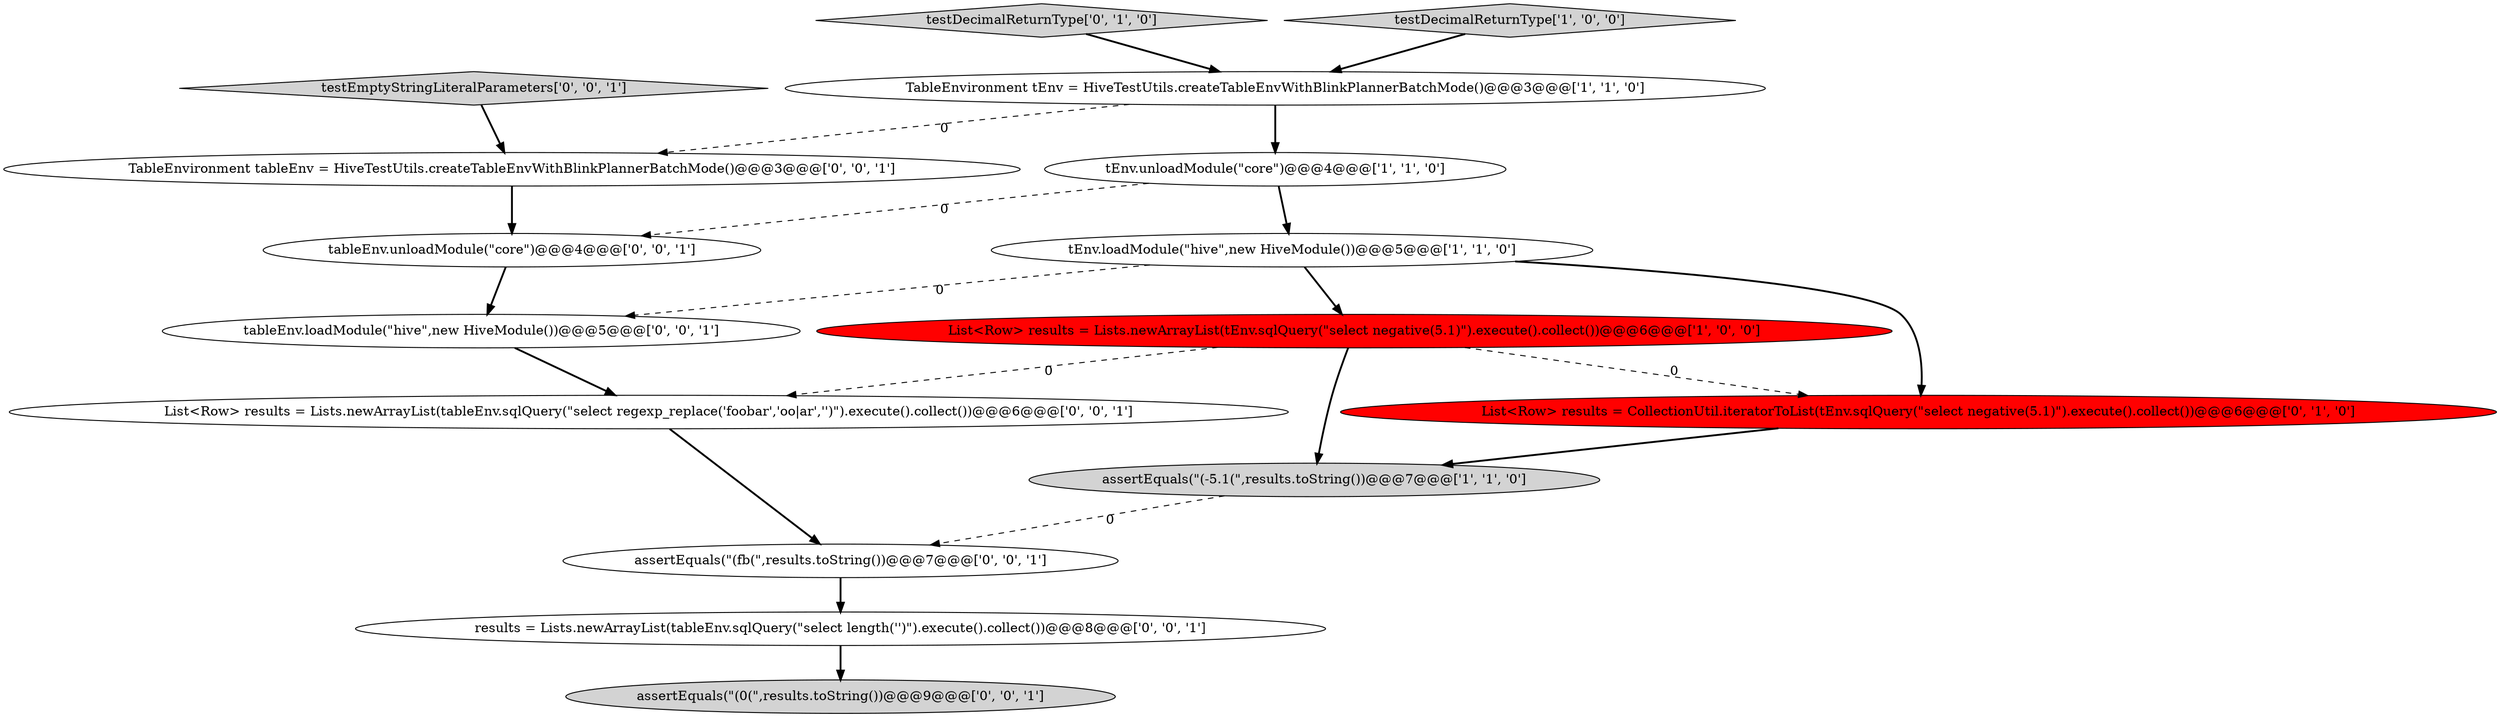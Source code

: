 digraph {
4 [style = filled, label = "List<Row> results = Lists.newArrayList(tEnv.sqlQuery(\"select negative(5.1)\").execute().collect())@@@6@@@['1', '0', '0']", fillcolor = red, shape = ellipse image = "AAA1AAABBB1BBB"];
13 [style = filled, label = "assertEquals(\"(0(\",results.toString())@@@9@@@['0', '0', '1']", fillcolor = lightgray, shape = ellipse image = "AAA0AAABBB3BBB"];
7 [style = filled, label = "testDecimalReturnType['0', '1', '0']", fillcolor = lightgray, shape = diamond image = "AAA0AAABBB2BBB"];
8 [style = filled, label = "TableEnvironment tableEnv = HiveTestUtils.createTableEnvWithBlinkPlannerBatchMode()@@@3@@@['0', '0', '1']", fillcolor = white, shape = ellipse image = "AAA0AAABBB3BBB"];
3 [style = filled, label = "assertEquals(\"(-5.1(\",results.toString())@@@7@@@['1', '1', '0']", fillcolor = lightgray, shape = ellipse image = "AAA0AAABBB1BBB"];
9 [style = filled, label = "tableEnv.loadModule(\"hive\",new HiveModule())@@@5@@@['0', '0', '1']", fillcolor = white, shape = ellipse image = "AAA0AAABBB3BBB"];
15 [style = filled, label = "testEmptyStringLiteralParameters['0', '0', '1']", fillcolor = lightgray, shape = diamond image = "AAA0AAABBB3BBB"];
2 [style = filled, label = "TableEnvironment tEnv = HiveTestUtils.createTableEnvWithBlinkPlannerBatchMode()@@@3@@@['1', '1', '0']", fillcolor = white, shape = ellipse image = "AAA0AAABBB1BBB"];
12 [style = filled, label = "List<Row> results = Lists.newArrayList(tableEnv.sqlQuery(\"select regexp_replace('foobar','oo|ar','')\").execute().collect())@@@6@@@['0', '0', '1']", fillcolor = white, shape = ellipse image = "AAA0AAABBB3BBB"];
1 [style = filled, label = "tEnv.unloadModule(\"core\")@@@4@@@['1', '1', '0']", fillcolor = white, shape = ellipse image = "AAA0AAABBB1BBB"];
10 [style = filled, label = "results = Lists.newArrayList(tableEnv.sqlQuery(\"select length('')\").execute().collect())@@@8@@@['0', '0', '1']", fillcolor = white, shape = ellipse image = "AAA0AAABBB3BBB"];
5 [style = filled, label = "testDecimalReturnType['1', '0', '0']", fillcolor = lightgray, shape = diamond image = "AAA0AAABBB1BBB"];
14 [style = filled, label = "assertEquals(\"(fb(\",results.toString())@@@7@@@['0', '0', '1']", fillcolor = white, shape = ellipse image = "AAA0AAABBB3BBB"];
0 [style = filled, label = "tEnv.loadModule(\"hive\",new HiveModule())@@@5@@@['1', '1', '0']", fillcolor = white, shape = ellipse image = "AAA0AAABBB1BBB"];
11 [style = filled, label = "tableEnv.unloadModule(\"core\")@@@4@@@['0', '0', '1']", fillcolor = white, shape = ellipse image = "AAA0AAABBB3BBB"];
6 [style = filled, label = "List<Row> results = CollectionUtil.iteratorToList(tEnv.sqlQuery(\"select negative(5.1)\").execute().collect())@@@6@@@['0', '1', '0']", fillcolor = red, shape = ellipse image = "AAA1AAABBB2BBB"];
6->3 [style = bold, label=""];
4->3 [style = bold, label=""];
0->6 [style = bold, label=""];
2->1 [style = bold, label=""];
14->10 [style = bold, label=""];
1->0 [style = bold, label=""];
4->6 [style = dashed, label="0"];
11->9 [style = bold, label=""];
2->8 [style = dashed, label="0"];
4->12 [style = dashed, label="0"];
5->2 [style = bold, label=""];
10->13 [style = bold, label=""];
0->4 [style = bold, label=""];
7->2 [style = bold, label=""];
1->11 [style = dashed, label="0"];
12->14 [style = bold, label=""];
9->12 [style = bold, label=""];
0->9 [style = dashed, label="0"];
3->14 [style = dashed, label="0"];
8->11 [style = bold, label=""];
15->8 [style = bold, label=""];
}
